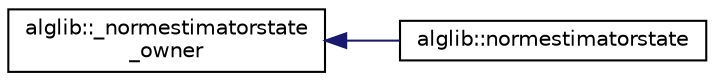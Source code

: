 digraph "Graphical Class Hierarchy"
{
  edge [fontname="Helvetica",fontsize="10",labelfontname="Helvetica",labelfontsize="10"];
  node [fontname="Helvetica",fontsize="10",shape=record];
  rankdir="LR";
  Node0 [label="alglib::_normestimatorstate\l_owner",height=0.2,width=0.4,color="black", fillcolor="white", style="filled",URL="$classalglib_1_1__normestimatorstate__owner.html"];
  Node0 -> Node1 [dir="back",color="midnightblue",fontsize="10",style="solid",fontname="Helvetica"];
  Node1 [label="alglib::normestimatorstate",height=0.2,width=0.4,color="black", fillcolor="white", style="filled",URL="$classalglib_1_1normestimatorstate.html"];
}
